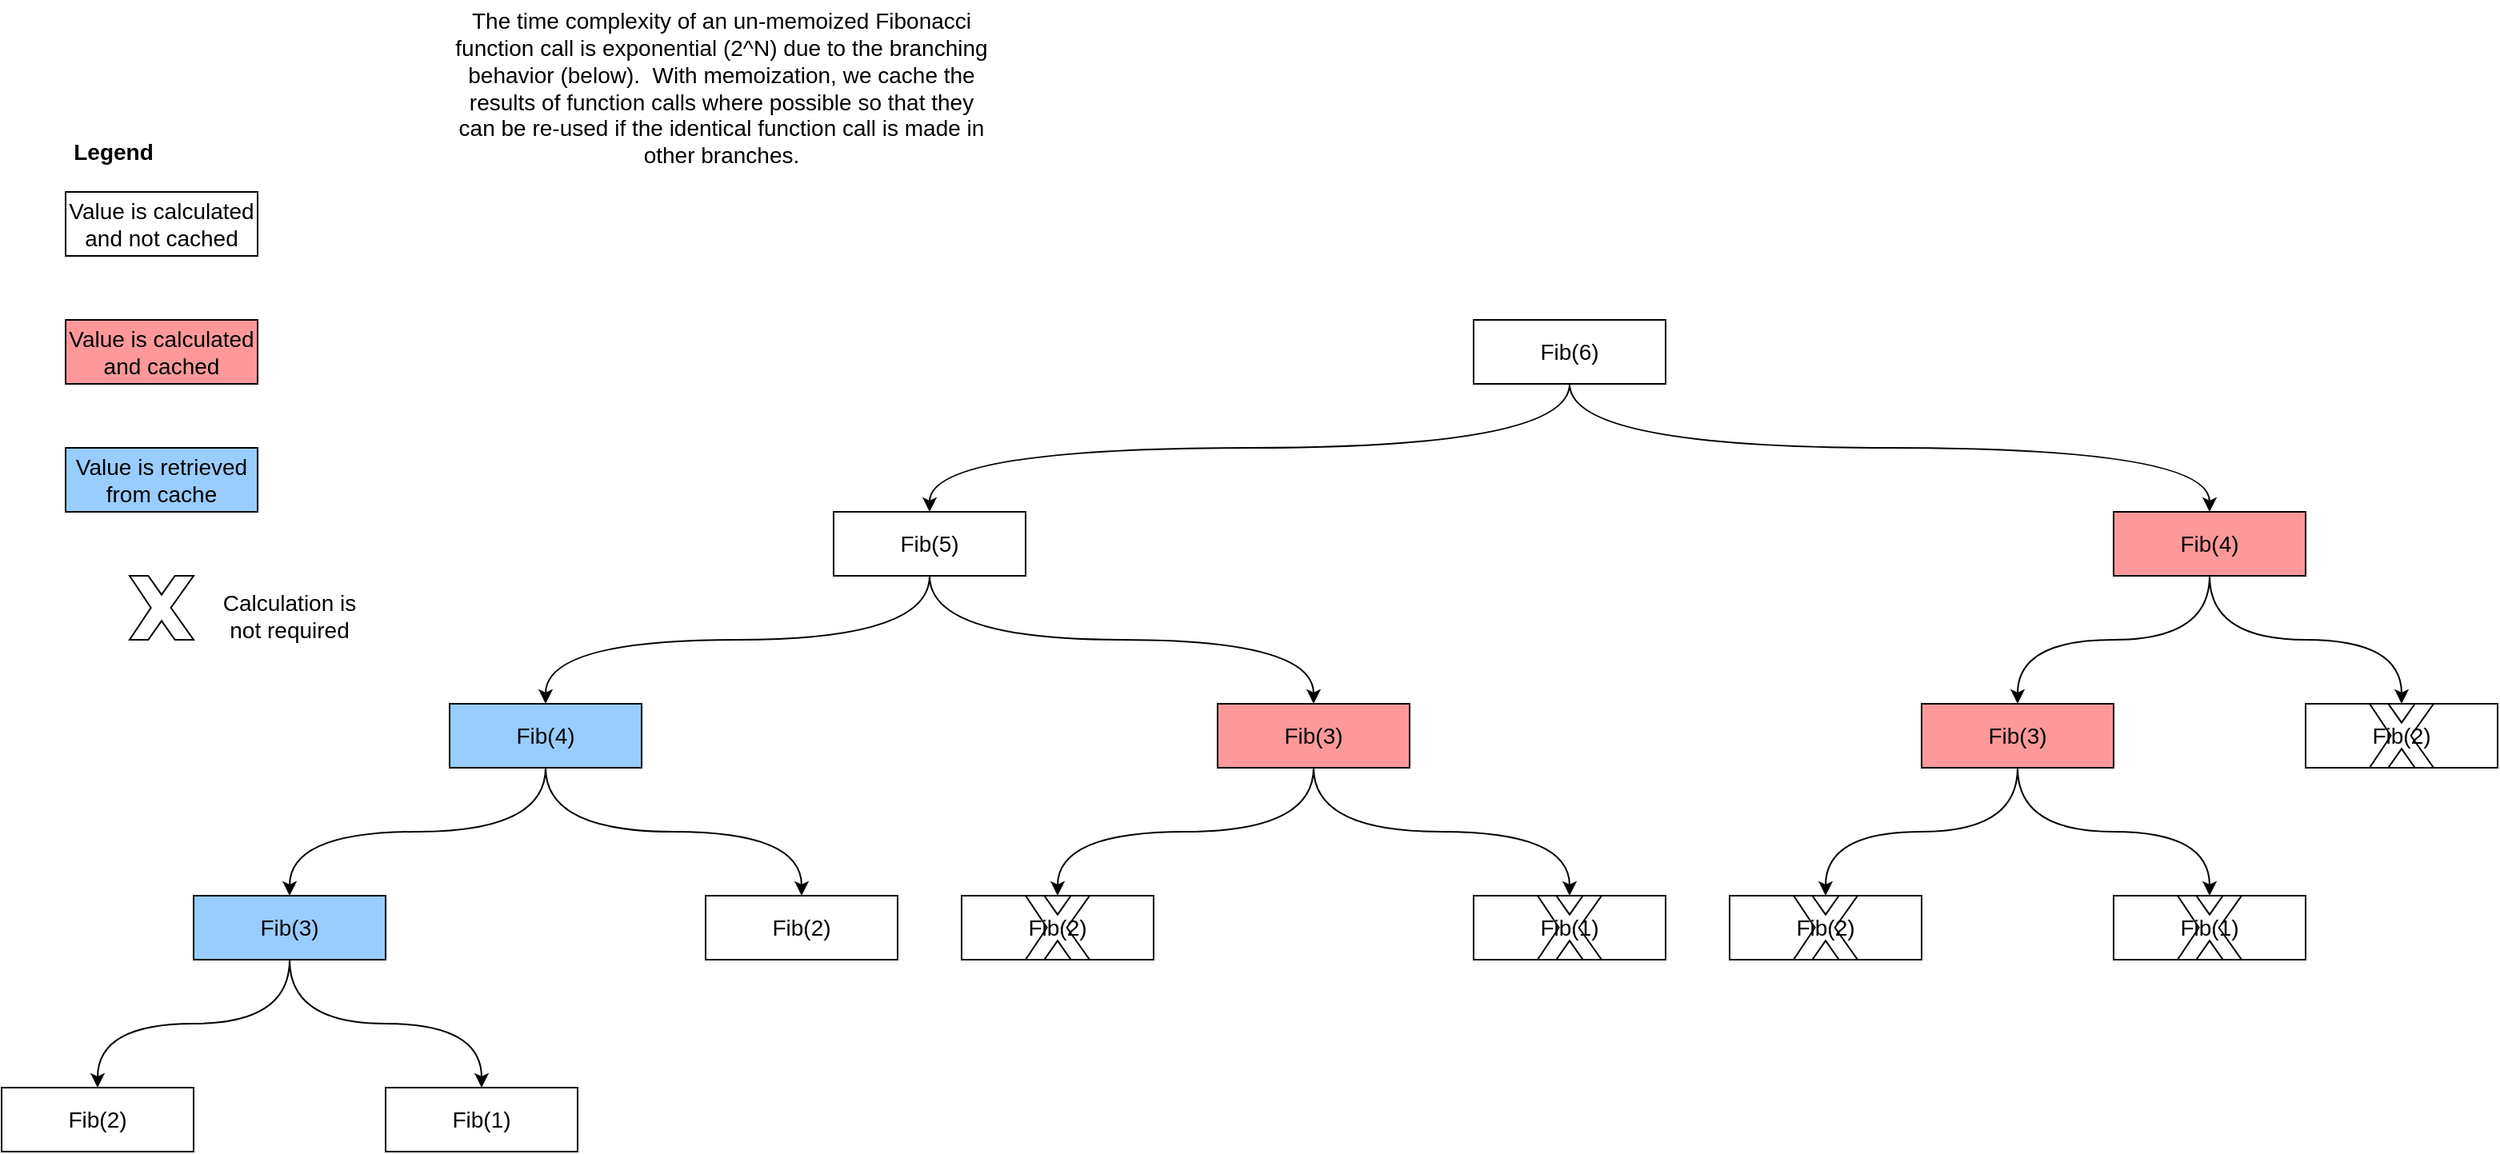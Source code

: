 <mxfile version="22.1.18" type="device">
  <diagram name="Page-1" id="eWCmjxnQBLWSfNdZFeXs">
    <mxGraphModel dx="2431" dy="2205" grid="1" gridSize="10" guides="1" tooltips="1" connect="1" arrows="1" fold="1" page="1" pageScale="1" pageWidth="850" pageHeight="1100" math="0" shadow="0">
      <root>
        <mxCell id="0" />
        <mxCell id="1" parent="0" />
        <mxCell id="bpmu-QT5ZQkDGDNudNJq-18" style="rounded=0;orthogonalLoop=1;jettySize=auto;html=1;exitX=0.5;exitY=1;exitDx=0;exitDy=0;entryX=0.5;entryY=0;entryDx=0;entryDy=0;edgeStyle=orthogonalEdgeStyle;curved=1;" parent="1" source="bpmu-QT5ZQkDGDNudNJq-1" target="bpmu-QT5ZQkDGDNudNJq-4" edge="1">
          <mxGeometry relative="1" as="geometry" />
        </mxCell>
        <mxCell id="bpmu-QT5ZQkDGDNudNJq-27" style="edgeStyle=orthogonalEdgeStyle;rounded=0;orthogonalLoop=1;jettySize=auto;html=1;exitX=0.5;exitY=1;exitDx=0;exitDy=0;entryX=0.5;entryY=0;entryDx=0;entryDy=0;curved=1;" parent="1" source="bpmu-QT5ZQkDGDNudNJq-1" target="bpmu-QT5ZQkDGDNudNJq-2" edge="1">
          <mxGeometry relative="1" as="geometry" />
        </mxCell>
        <mxCell id="bpmu-QT5ZQkDGDNudNJq-1" value="&lt;font style=&quot;font-size: 14px;&quot;&gt;Fib(6)&lt;/font&gt;" style="rounded=0;whiteSpace=wrap;html=1;" parent="1" vertex="1">
          <mxGeometry x="400" y="40" width="120" height="40" as="geometry" />
        </mxCell>
        <mxCell id="bpmu-QT5ZQkDGDNudNJq-28" style="edgeStyle=orthogonalEdgeStyle;rounded=0;orthogonalLoop=1;jettySize=auto;html=1;exitX=0.5;exitY=1;exitDx=0;exitDy=0;entryX=0.5;entryY=0;entryDx=0;entryDy=0;curved=1;" parent="1" source="bpmu-QT5ZQkDGDNudNJq-2" target="bpmu-QT5ZQkDGDNudNJq-8" edge="1">
          <mxGeometry relative="1" as="geometry" />
        </mxCell>
        <mxCell id="bpmu-QT5ZQkDGDNudNJq-29" style="edgeStyle=orthogonalEdgeStyle;rounded=0;orthogonalLoop=1;jettySize=auto;html=1;exitX=0.5;exitY=1;exitDx=0;exitDy=0;entryX=0.5;entryY=0;entryDx=0;entryDy=0;curved=1;" parent="1" source="bpmu-QT5ZQkDGDNudNJq-2" target="bpmu-QT5ZQkDGDNudNJq-7" edge="1">
          <mxGeometry relative="1" as="geometry" />
        </mxCell>
        <mxCell id="bpmu-QT5ZQkDGDNudNJq-2" value="&lt;font style=&quot;font-size: 14px;&quot;&gt;Fib(4)&lt;/font&gt;" style="rounded=0;whiteSpace=wrap;html=1;fillColor=#FF9999;" parent="1" vertex="1">
          <mxGeometry x="800" y="160" width="120" height="40" as="geometry" />
        </mxCell>
        <mxCell id="bpmu-QT5ZQkDGDNudNJq-19" style="rounded=0;orthogonalLoop=1;jettySize=auto;html=1;exitX=0.5;exitY=1;exitDx=0;exitDy=0;entryX=0.5;entryY=0;entryDx=0;entryDy=0;edgeStyle=orthogonalEdgeStyle;curved=1;" parent="1" source="bpmu-QT5ZQkDGDNudNJq-4" target="bpmu-QT5ZQkDGDNudNJq-5" edge="1">
          <mxGeometry relative="1" as="geometry" />
        </mxCell>
        <mxCell id="bpmu-QT5ZQkDGDNudNJq-20" style="rounded=0;orthogonalLoop=1;jettySize=auto;html=1;exitX=0.5;exitY=1;exitDx=0;exitDy=0;entryX=0.5;entryY=0;entryDx=0;entryDy=0;edgeStyle=orthogonalEdgeStyle;curved=1;" parent="1" source="bpmu-QT5ZQkDGDNudNJq-4" target="bpmu-QT5ZQkDGDNudNJq-6" edge="1">
          <mxGeometry relative="1" as="geometry" />
        </mxCell>
        <mxCell id="bpmu-QT5ZQkDGDNudNJq-4" value="&lt;font style=&quot;font-size: 14px;&quot;&gt;Fib(5)&lt;/font&gt;" style="rounded=0;whiteSpace=wrap;html=1;fillColor=#FFFFFF;" parent="1" vertex="1">
          <mxGeometry y="160" width="120" height="40" as="geometry" />
        </mxCell>
        <mxCell id="bpmu-QT5ZQkDGDNudNJq-21" style="rounded=0;orthogonalLoop=1;jettySize=auto;html=1;exitX=0.5;exitY=1;exitDx=0;exitDy=0;entryX=0.5;entryY=0;entryDx=0;entryDy=0;edgeStyle=orthogonalEdgeStyle;curved=1;" parent="1" source="bpmu-QT5ZQkDGDNudNJq-5" target="bpmu-QT5ZQkDGDNudNJq-9" edge="1">
          <mxGeometry relative="1" as="geometry" />
        </mxCell>
        <mxCell id="bpmu-QT5ZQkDGDNudNJq-22" style="rounded=0;orthogonalLoop=1;jettySize=auto;html=1;exitX=0.5;exitY=1;exitDx=0;exitDy=0;entryX=0.5;entryY=0;entryDx=0;entryDy=0;edgeStyle=orthogonalEdgeStyle;curved=1;" parent="1" source="bpmu-QT5ZQkDGDNudNJq-5" target="bpmu-QT5ZQkDGDNudNJq-12" edge="1">
          <mxGeometry relative="1" as="geometry" />
        </mxCell>
        <mxCell id="bpmu-QT5ZQkDGDNudNJq-5" value="&lt;font style=&quot;font-size: 14px;&quot;&gt;Fib(4)&lt;/font&gt;" style="rounded=0;whiteSpace=wrap;html=1;fillColor=#99CCFF;" parent="1" vertex="1">
          <mxGeometry x="-240" y="280" width="120" height="40" as="geometry" />
        </mxCell>
        <mxCell id="bpmu-QT5ZQkDGDNudNJq-23" style="rounded=0;orthogonalLoop=1;jettySize=auto;html=1;exitX=0.5;exitY=1;exitDx=0;exitDy=0;entryX=0.5;entryY=0;entryDx=0;entryDy=0;edgeStyle=orthogonalEdgeStyle;curved=1;" parent="1" source="bpmu-QT5ZQkDGDNudNJq-6" target="bpmu-QT5ZQkDGDNudNJq-10" edge="1">
          <mxGeometry relative="1" as="geometry" />
        </mxCell>
        <mxCell id="bpmu-QT5ZQkDGDNudNJq-26" style="edgeStyle=orthogonalEdgeStyle;rounded=0;orthogonalLoop=1;jettySize=auto;html=1;exitX=0.5;exitY=1;exitDx=0;exitDy=0;entryX=0.5;entryY=0;entryDx=0;entryDy=0;curved=1;" parent="1" source="bpmu-QT5ZQkDGDNudNJq-6" target="bpmu-QT5ZQkDGDNudNJq-11" edge="1">
          <mxGeometry relative="1" as="geometry" />
        </mxCell>
        <mxCell id="bpmu-QT5ZQkDGDNudNJq-6" value="&lt;font style=&quot;font-size: 14px;&quot;&gt;Fib(3)&lt;/font&gt;" style="rounded=0;whiteSpace=wrap;html=1;fillColor=#FF9999;" parent="1" vertex="1">
          <mxGeometry x="240" y="280" width="120" height="40" as="geometry" />
        </mxCell>
        <mxCell id="bpmu-QT5ZQkDGDNudNJq-7" value="&lt;font style=&quot;font-size: 14px;&quot;&gt;Fib(2)&lt;/font&gt;" style="rounded=0;whiteSpace=wrap;html=1;" parent="1" vertex="1">
          <mxGeometry x="920" y="280" width="120" height="40" as="geometry" />
        </mxCell>
        <mxCell id="bpmu-QT5ZQkDGDNudNJq-30" style="edgeStyle=orthogonalEdgeStyle;rounded=0;orthogonalLoop=1;jettySize=auto;html=1;exitX=0.5;exitY=1;exitDx=0;exitDy=0;entryX=0.5;entryY=0;entryDx=0;entryDy=0;curved=1;" parent="1" source="bpmu-QT5ZQkDGDNudNJq-8" target="bpmu-QT5ZQkDGDNudNJq-13" edge="1">
          <mxGeometry relative="1" as="geometry" />
        </mxCell>
        <mxCell id="bpmu-QT5ZQkDGDNudNJq-31" style="edgeStyle=orthogonalEdgeStyle;rounded=0;orthogonalLoop=1;jettySize=auto;html=1;exitX=0.5;exitY=1;exitDx=0;exitDy=0;entryX=0.5;entryY=0;entryDx=0;entryDy=0;curved=1;" parent="1" source="bpmu-QT5ZQkDGDNudNJq-8" target="bpmu-QT5ZQkDGDNudNJq-14" edge="1">
          <mxGeometry relative="1" as="geometry" />
        </mxCell>
        <mxCell id="bpmu-QT5ZQkDGDNudNJq-8" value="&lt;font style=&quot;font-size: 14px;&quot;&gt;Fib(3)&lt;/font&gt;" style="rounded=0;whiteSpace=wrap;html=1;fillColor=#FF9999;" parent="1" vertex="1">
          <mxGeometry x="680" y="280" width="120" height="40" as="geometry" />
        </mxCell>
        <mxCell id="bpmu-QT5ZQkDGDNudNJq-24" style="rounded=0;orthogonalLoop=1;jettySize=auto;html=1;exitX=0.5;exitY=1;exitDx=0;exitDy=0;entryX=0.5;entryY=0;entryDx=0;entryDy=0;edgeStyle=orthogonalEdgeStyle;curved=1;" parent="1" source="bpmu-QT5ZQkDGDNudNJq-9" target="bpmu-QT5ZQkDGDNudNJq-15" edge="1">
          <mxGeometry relative="1" as="geometry" />
        </mxCell>
        <mxCell id="bpmu-QT5ZQkDGDNudNJq-25" style="rounded=0;orthogonalLoop=1;jettySize=auto;html=1;exitX=0.5;exitY=1;exitDx=0;exitDy=0;entryX=0.5;entryY=0;entryDx=0;entryDy=0;edgeStyle=orthogonalEdgeStyle;curved=1;" parent="1" source="bpmu-QT5ZQkDGDNudNJq-9" target="bpmu-QT5ZQkDGDNudNJq-16" edge="1">
          <mxGeometry relative="1" as="geometry" />
        </mxCell>
        <mxCell id="bpmu-QT5ZQkDGDNudNJq-9" value="&lt;font style=&quot;font-size: 14px;&quot;&gt;Fib(3)&lt;/font&gt;" style="rounded=0;whiteSpace=wrap;html=1;fillColor=#99CCFF;" parent="1" vertex="1">
          <mxGeometry x="-400" y="400" width="120" height="40" as="geometry" />
        </mxCell>
        <mxCell id="bpmu-QT5ZQkDGDNudNJq-10" value="&lt;font style=&quot;font-size: 14px;&quot;&gt;Fib(2)&lt;/font&gt;" style="rounded=0;whiteSpace=wrap;html=1;" parent="1" vertex="1">
          <mxGeometry x="80" y="400" width="120" height="40" as="geometry" />
        </mxCell>
        <mxCell id="bpmu-QT5ZQkDGDNudNJq-11" value="&lt;font style=&quot;font-size: 14px;&quot;&gt;Fib(1)&lt;/font&gt;" style="rounded=0;whiteSpace=wrap;html=1;" parent="1" vertex="1">
          <mxGeometry x="400" y="400" width="120" height="40" as="geometry" />
        </mxCell>
        <mxCell id="bpmu-QT5ZQkDGDNudNJq-12" value="&lt;font style=&quot;font-size: 14px;&quot;&gt;Fib(2)&lt;/font&gt;" style="rounded=0;whiteSpace=wrap;html=1;" parent="1" vertex="1">
          <mxGeometry x="-80" y="400" width="120" height="40" as="geometry" />
        </mxCell>
        <mxCell id="bpmu-QT5ZQkDGDNudNJq-13" value="&lt;font style=&quot;font-size: 14px;&quot;&gt;Fib(2)&lt;/font&gt;" style="rounded=0;whiteSpace=wrap;html=1;" parent="1" vertex="1">
          <mxGeometry x="560" y="400" width="120" height="40" as="geometry" />
        </mxCell>
        <mxCell id="bpmu-QT5ZQkDGDNudNJq-14" value="&lt;font style=&quot;font-size: 14px;&quot;&gt;Fib(1)&lt;/font&gt;" style="rounded=0;whiteSpace=wrap;html=1;" parent="1" vertex="1">
          <mxGeometry x="800" y="400" width="120" height="40" as="geometry" />
        </mxCell>
        <mxCell id="bpmu-QT5ZQkDGDNudNJq-15" value="&lt;font style=&quot;font-size: 14px;&quot;&gt;Fib(2)&lt;/font&gt;" style="rounded=0;whiteSpace=wrap;html=1;" parent="1" vertex="1">
          <mxGeometry x="-520" y="520" width="120" height="40" as="geometry" />
        </mxCell>
        <mxCell id="bpmu-QT5ZQkDGDNudNJq-16" value="&lt;font style=&quot;font-size: 14px;&quot;&gt;Fib(1)&lt;/font&gt;" style="rounded=0;whiteSpace=wrap;html=1;" parent="1" vertex="1">
          <mxGeometry x="-280" y="520" width="120" height="40" as="geometry" />
        </mxCell>
        <mxCell id="OU6dP0pwABz_9AD8Dz01-1" value="&lt;b&gt;&lt;font style=&quot;font-size: 14px;&quot;&gt;Legend&lt;/font&gt;&lt;/b&gt;" style="text;html=1;strokeColor=none;fillColor=none;align=center;verticalAlign=middle;whiteSpace=wrap;rounded=0;" vertex="1" parent="1">
          <mxGeometry x="-480" y="-80" width="60" height="30" as="geometry" />
        </mxCell>
        <mxCell id="OU6dP0pwABz_9AD8Dz01-3" value="" style="verticalLabelPosition=bottom;verticalAlign=top;html=1;shape=mxgraph.basic.x;fillColor=none;" vertex="1" parent="1">
          <mxGeometry x="440" y="400" width="40" height="40" as="geometry" />
        </mxCell>
        <mxCell id="OU6dP0pwABz_9AD8Dz01-4" value="" style="verticalLabelPosition=bottom;verticalAlign=top;html=1;shape=mxgraph.basic.x;fillColor=none;" vertex="1" parent="1">
          <mxGeometry x="120" y="400" width="40" height="40" as="geometry" />
        </mxCell>
        <mxCell id="OU6dP0pwABz_9AD8Dz01-6" value="" style="verticalLabelPosition=bottom;verticalAlign=top;html=1;shape=mxgraph.basic.x;fillColor=none;" vertex="1" parent="1">
          <mxGeometry x="600" y="400" width="40" height="40" as="geometry" />
        </mxCell>
        <mxCell id="OU6dP0pwABz_9AD8Dz01-7" value="" style="verticalLabelPosition=bottom;verticalAlign=top;html=1;shape=mxgraph.basic.x;fillColor=none;" vertex="1" parent="1">
          <mxGeometry x="840" y="400" width="40" height="40" as="geometry" />
        </mxCell>
        <mxCell id="OU6dP0pwABz_9AD8Dz01-8" value="" style="verticalLabelPosition=bottom;verticalAlign=top;html=1;shape=mxgraph.basic.x;fillColor=none;" vertex="1" parent="1">
          <mxGeometry x="960" y="280" width="40" height="40" as="geometry" />
        </mxCell>
        <mxCell id="OU6dP0pwABz_9AD8Dz01-9" value="&lt;span style=&quot;font-size: 14px;&quot;&gt;Value is calculated and cached&lt;/span&gt;" style="rounded=0;whiteSpace=wrap;html=1;fillColor=#FF9999;" vertex="1" parent="1">
          <mxGeometry x="-480" y="40" width="120" height="40" as="geometry" />
        </mxCell>
        <mxCell id="OU6dP0pwABz_9AD8Dz01-10" value="&lt;font style=&quot;font-size: 14px;&quot;&gt;Value is calculated and not cached&lt;/font&gt;" style="rounded=0;whiteSpace=wrap;html=1;" vertex="1" parent="1">
          <mxGeometry x="-480" y="-40" width="120" height="40" as="geometry" />
        </mxCell>
        <mxCell id="OU6dP0pwABz_9AD8Dz01-12" value="&lt;font style=&quot;font-size: 14px;&quot;&gt;Value is retrieved from cache&lt;/font&gt;" style="rounded=0;whiteSpace=wrap;html=1;fillColor=#99CCFF;" vertex="1" parent="1">
          <mxGeometry x="-480" y="120" width="120" height="40" as="geometry" />
        </mxCell>
        <mxCell id="OU6dP0pwABz_9AD8Dz01-13" value="&lt;font style=&quot;font-size: 14px;&quot;&gt;The time complexity of an un-memoized Fibonacci function call is exponential (2^N) due to the branching behavior (below).&amp;nbsp; With memoization, we cache the results of function calls where possible so that they can be re-used if the identical function call is made in other branches.&lt;/font&gt;" style="text;html=1;strokeColor=none;fillColor=none;align=center;verticalAlign=middle;whiteSpace=wrap;rounded=0;" vertex="1" parent="1">
          <mxGeometry x="-240" y="-160" width="340" height="110" as="geometry" />
        </mxCell>
        <mxCell id="OU6dP0pwABz_9AD8Dz01-15" value="" style="verticalLabelPosition=bottom;verticalAlign=top;html=1;shape=mxgraph.basic.x;fillColor=none;" vertex="1" parent="1">
          <mxGeometry x="-440" y="200" width="40" height="40" as="geometry" />
        </mxCell>
        <mxCell id="OU6dP0pwABz_9AD8Dz01-16" value="&lt;font style=&quot;font-size: 14px;&quot;&gt;Calculation is not required&lt;/font&gt;" style="text;html=1;strokeColor=none;fillColor=none;align=center;verticalAlign=middle;whiteSpace=wrap;rounded=0;" vertex="1" parent="1">
          <mxGeometry x="-390" y="210" width="100" height="30" as="geometry" />
        </mxCell>
      </root>
    </mxGraphModel>
  </diagram>
</mxfile>

